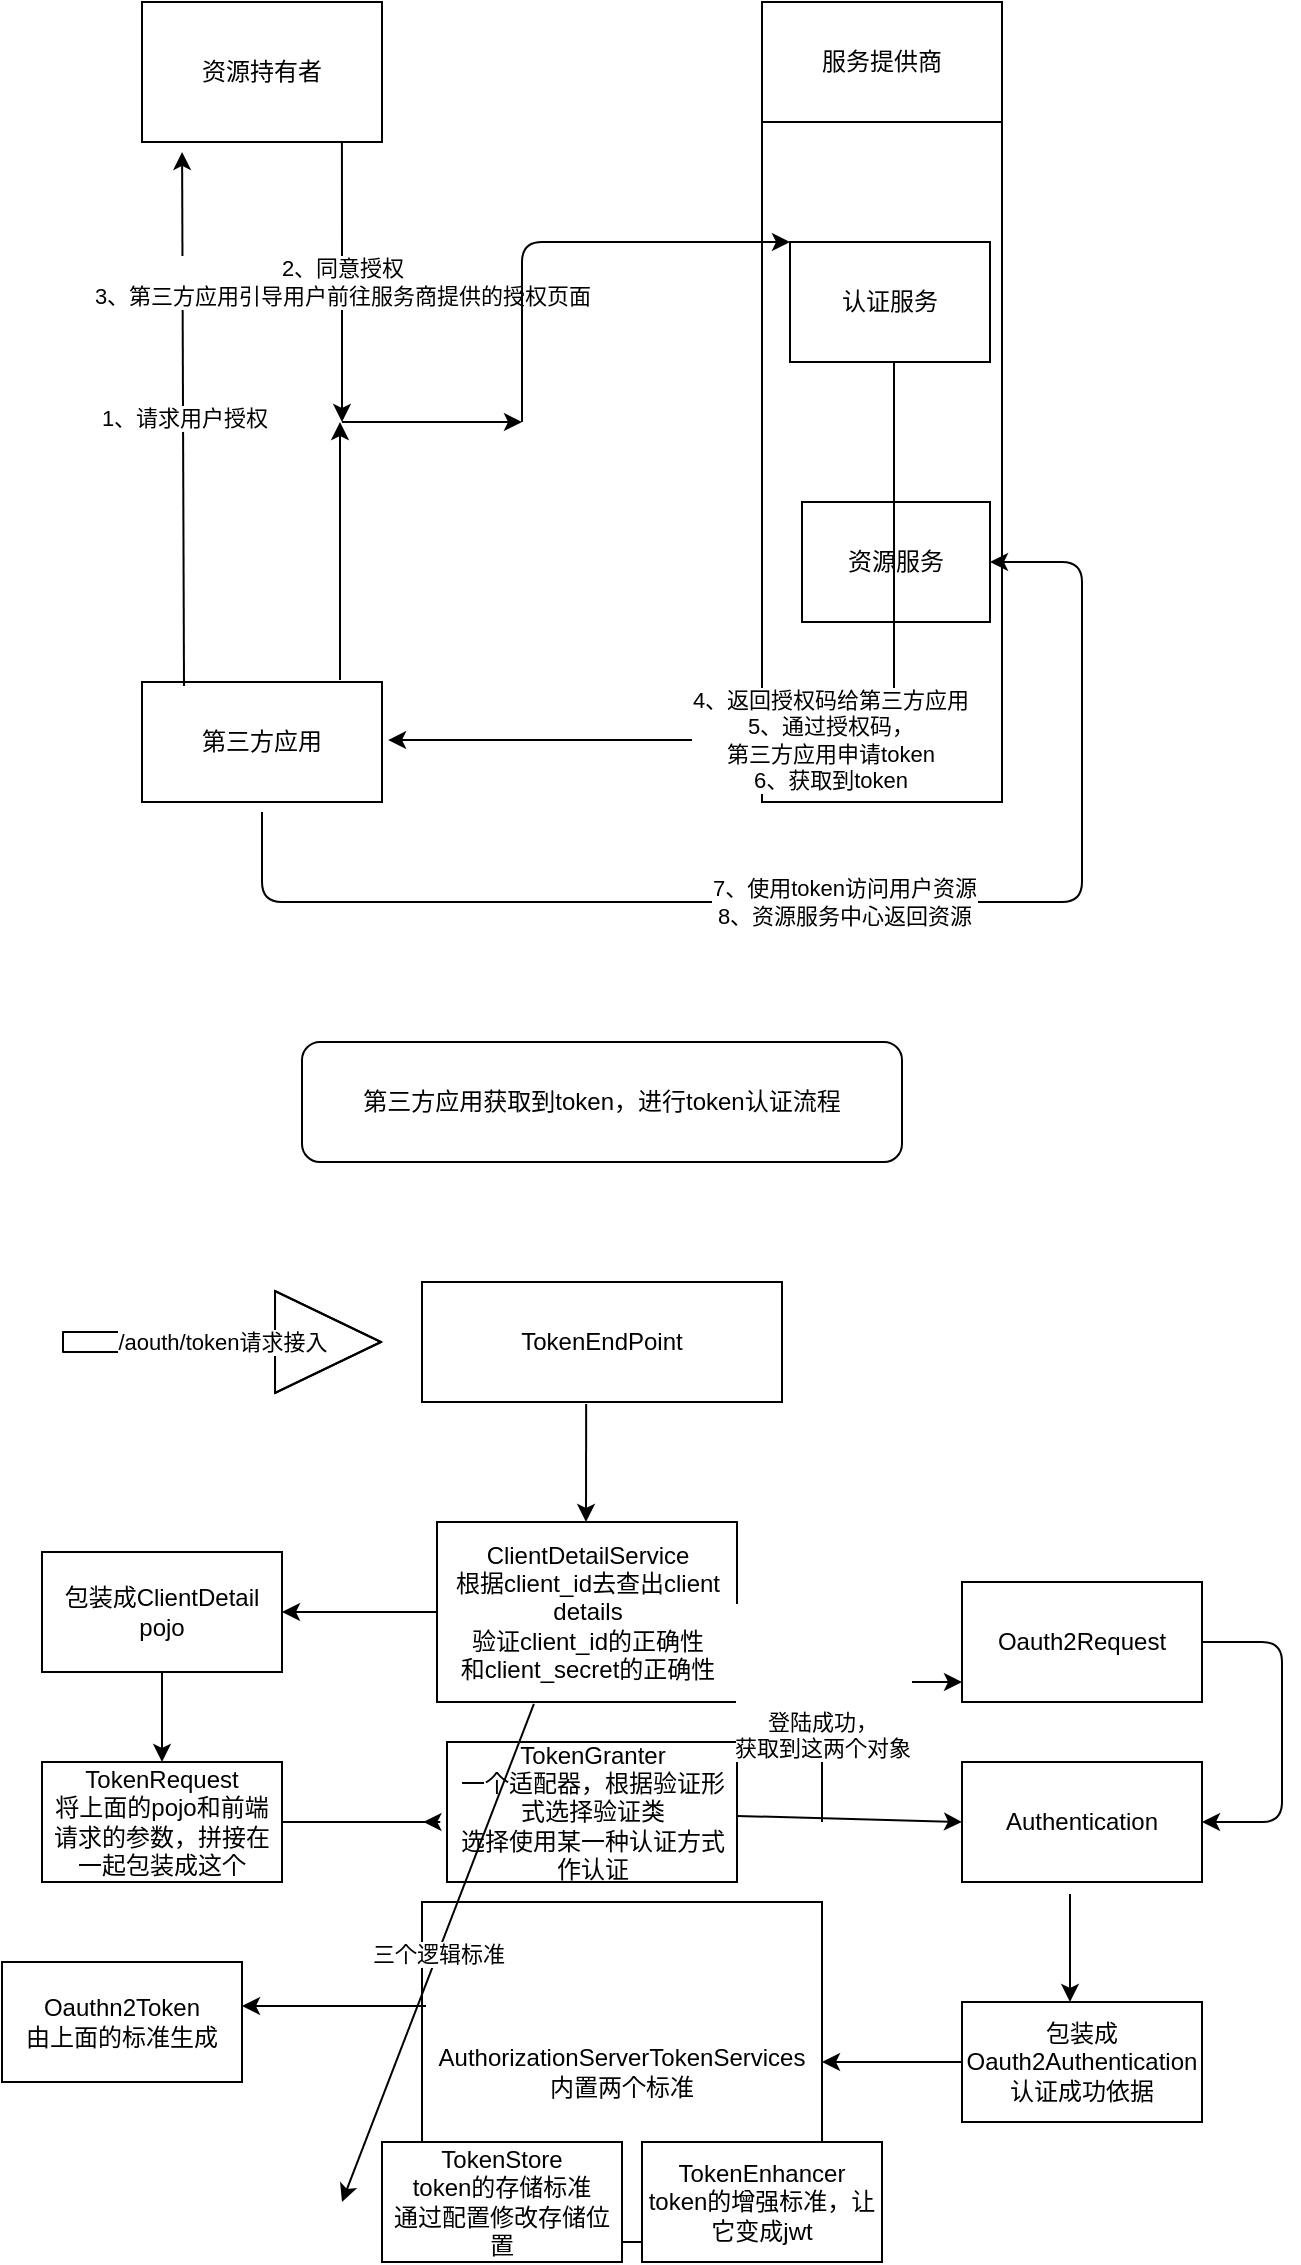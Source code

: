 <mxfile version="14.4.4" type="github" pages="2">
  <diagram id="znx_niQGj1cJ5YX2F9b2" name="Page-1">
    <mxGraphModel dx="1424" dy="732" grid="1" gridSize="10" guides="1" tooltips="1" connect="1" arrows="1" fold="1" page="1" pageScale="1" pageWidth="827" pageHeight="1169" math="0" shadow="0">
      <root>
        <mxCell id="0" />
        <mxCell id="1" parent="0" />
        <mxCell id="bnoFuThpsU7MgCxZiRhx-1" value="资源持有者" style="rounded=0;whiteSpace=wrap;html=1;" vertex="1" parent="1">
          <mxGeometry x="90" y="80" width="120" height="70" as="geometry" />
        </mxCell>
        <mxCell id="bnoFuThpsU7MgCxZiRhx-2" value="第三方应用" style="rounded=0;whiteSpace=wrap;html=1;" vertex="1" parent="1">
          <mxGeometry x="90" y="420" width="120" height="60" as="geometry" />
        </mxCell>
        <mxCell id="bnoFuThpsU7MgCxZiRhx-3" value="" style="rounded=0;whiteSpace=wrap;html=1;align=center;" vertex="1" parent="1">
          <mxGeometry x="400" y="80" width="120" height="400" as="geometry" />
        </mxCell>
        <mxCell id="bnoFuThpsU7MgCxZiRhx-4" value="1、请求用户授权" style="endArrow=classic;html=1;exitX=0.175;exitY=0.033;exitDx=0;exitDy=0;exitPerimeter=0;entryX=0.167;entryY=1.071;entryDx=0;entryDy=0;entryPerimeter=0;" edge="1" parent="1" source="bnoFuThpsU7MgCxZiRhx-2" target="bnoFuThpsU7MgCxZiRhx-1">
          <mxGeometry width="50" height="50" relative="1" as="geometry">
            <mxPoint x="140" y="330" as="sourcePoint" />
            <mxPoint x="190" y="280" as="targetPoint" />
          </mxGeometry>
        </mxCell>
        <mxCell id="bnoFuThpsU7MgCxZiRhx-5" value="服务提供商" style="rounded=0;whiteSpace=wrap;html=1;align=center;" vertex="1" parent="1">
          <mxGeometry x="400" y="80" width="120" height="60" as="geometry" />
        </mxCell>
        <mxCell id="bnoFuThpsU7MgCxZiRhx-6" value="认证服务" style="rounded=0;whiteSpace=wrap;html=1;align=center;" vertex="1" parent="1">
          <mxGeometry x="414" y="200" width="100" height="60" as="geometry" />
        </mxCell>
        <mxCell id="bnoFuThpsU7MgCxZiRhx-7" value="资源服务" style="rounded=0;whiteSpace=wrap;html=1;align=center;" vertex="1" parent="1">
          <mxGeometry x="420" y="330" width="94" height="60" as="geometry" />
        </mxCell>
        <mxCell id="bnoFuThpsU7MgCxZiRhx-8" value="2、同意授权&lt;br&gt;3、第三方应用引导用户前往服务商提供的授权页面" style="endArrow=classic;html=1;exitX=0.833;exitY=1;exitDx=0;exitDy=0;exitPerimeter=0;" edge="1" parent="1" source="bnoFuThpsU7MgCxZiRhx-1">
          <mxGeometry width="50" height="50" relative="1" as="geometry">
            <mxPoint x="230" y="390" as="sourcePoint" />
            <mxPoint x="190" y="290" as="targetPoint" />
            <Array as="points">
              <mxPoint x="190" y="190" />
              <mxPoint x="190" y="290" />
            </Array>
          </mxGeometry>
        </mxCell>
        <mxCell id="bnoFuThpsU7MgCxZiRhx-9" value="" style="endArrow=classic;html=1;exitX=0.825;exitY=-0.017;exitDx=0;exitDy=0;exitPerimeter=0;" edge="1" parent="1" source="bnoFuThpsU7MgCxZiRhx-2">
          <mxGeometry width="50" height="50" relative="1" as="geometry">
            <mxPoint x="230" y="390" as="sourcePoint" />
            <mxPoint x="189" y="290" as="targetPoint" />
          </mxGeometry>
        </mxCell>
        <mxCell id="bnoFuThpsU7MgCxZiRhx-10" value="" style="endArrow=classic;html=1;" edge="1" parent="1">
          <mxGeometry width="50" height="50" relative="1" as="geometry">
            <mxPoint x="190" y="290" as="sourcePoint" />
            <mxPoint x="280" y="290" as="targetPoint" />
          </mxGeometry>
        </mxCell>
        <mxCell id="bnoFuThpsU7MgCxZiRhx-11" value="" style="endArrow=classic;html=1;entryX=0;entryY=0;entryDx=0;entryDy=0;" edge="1" parent="1" target="bnoFuThpsU7MgCxZiRhx-6">
          <mxGeometry width="50" height="50" relative="1" as="geometry">
            <mxPoint x="280" y="290" as="sourcePoint" />
            <mxPoint x="330" y="170" as="targetPoint" />
            <Array as="points">
              <mxPoint x="280" y="200" />
            </Array>
          </mxGeometry>
        </mxCell>
        <mxCell id="bnoFuThpsU7MgCxZiRhx-12" value="4、返回授权码给第三方应用&lt;br&gt;5、通过授权码，&lt;br&gt;第三方应用申请token&lt;br&gt;6、获取到token" style="endArrow=classic;html=1;exitX=0.5;exitY=1;exitDx=0;exitDy=0;entryX=0.992;entryY=0.117;entryDx=0;entryDy=0;entryPerimeter=0;" edge="1" parent="1">
          <mxGeometry width="50" height="50" relative="1" as="geometry">
            <mxPoint x="466" y="260" as="sourcePoint" />
            <mxPoint x="213.04" y="449.02" as="targetPoint" />
            <Array as="points">
              <mxPoint x="466" y="290" />
              <mxPoint x="466" y="300" />
              <mxPoint x="466" y="449" />
            </Array>
          </mxGeometry>
        </mxCell>
        <mxCell id="bnoFuThpsU7MgCxZiRhx-13" value="7、使用token访问用户资源&lt;br&gt;8、资源服务中心返回资源" style="endArrow=classic;html=1;entryX=1;entryY=0.5;entryDx=0;entryDy=0;" edge="1" parent="1" target="bnoFuThpsU7MgCxZiRhx-7">
          <mxGeometry width="50" height="50" relative="1" as="geometry">
            <mxPoint x="150" y="485" as="sourcePoint" />
            <mxPoint x="560" y="360" as="targetPoint" />
            <Array as="points">
              <mxPoint x="150" y="530" />
              <mxPoint x="560" y="530" />
              <mxPoint x="560" y="360" />
            </Array>
          </mxGeometry>
        </mxCell>
        <mxCell id="bnoFuThpsU7MgCxZiRhx-14" value="第三方应用获取到token，进行token认证流程" style="rounded=1;whiteSpace=wrap;html=1;" vertex="1" parent="1">
          <mxGeometry x="170" y="600" width="300" height="60" as="geometry" />
        </mxCell>
        <mxCell id="bnoFuThpsU7MgCxZiRhx-15" value="/aouth/token请求接入" style="shape=flexArrow;endArrow=classic;html=1;endWidth=40;endSize=17.33;" edge="1" parent="1">
          <mxGeometry width="50" height="50" relative="1" as="geometry">
            <mxPoint x="50" y="750" as="sourcePoint" />
            <mxPoint x="210" y="750" as="targetPoint" />
            <Array as="points">
              <mxPoint x="170" y="750" />
            </Array>
          </mxGeometry>
        </mxCell>
        <mxCell id="bnoFuThpsU7MgCxZiRhx-16" value="TokenEndPoint" style="rounded=0;whiteSpace=wrap;html=1;" vertex="1" parent="1">
          <mxGeometry x="230" y="720" width="180" height="60" as="geometry" />
        </mxCell>
        <mxCell id="bnoFuThpsU7MgCxZiRhx-17" value="" style="endArrow=classic;html=1;exitX=0.456;exitY=1.017;exitDx=0;exitDy=0;exitPerimeter=0;" edge="1" parent="1" source="bnoFuThpsU7MgCxZiRhx-16">
          <mxGeometry width="50" height="50" relative="1" as="geometry">
            <mxPoint x="250" y="800" as="sourcePoint" />
            <mxPoint x="312" y="840" as="targetPoint" />
          </mxGeometry>
        </mxCell>
        <mxCell id="bnoFuThpsU7MgCxZiRhx-18" value="ClientDetailService&lt;br&gt;根据client_id去查出client details&lt;br&gt;验证client_id的正确性&lt;br&gt;和client_secret的正确性" style="rounded=0;whiteSpace=wrap;html=1;" vertex="1" parent="1">
          <mxGeometry x="237.5" y="840" width="150" height="90" as="geometry" />
        </mxCell>
        <mxCell id="bnoFuThpsU7MgCxZiRhx-19" value="" style="endArrow=classic;html=1;exitX=0;exitY=0.5;exitDx=0;exitDy=0;" edge="1" parent="1" source="bnoFuThpsU7MgCxZiRhx-18">
          <mxGeometry width="50" height="50" relative="1" as="geometry">
            <mxPoint x="250" y="900" as="sourcePoint" />
            <mxPoint x="160" y="885" as="targetPoint" />
          </mxGeometry>
        </mxCell>
        <mxCell id="bnoFuThpsU7MgCxZiRhx-20" value="包装成ClientDetail pojo" style="rounded=0;whiteSpace=wrap;html=1;" vertex="1" parent="1">
          <mxGeometry x="40" y="855" width="120" height="60" as="geometry" />
        </mxCell>
        <mxCell id="bnoFuThpsU7MgCxZiRhx-21" value="" style="endArrow=classic;html=1;exitX=0.5;exitY=1;exitDx=0;exitDy=0;" edge="1" parent="1" source="bnoFuThpsU7MgCxZiRhx-20">
          <mxGeometry width="50" height="50" relative="1" as="geometry">
            <mxPoint x="170" y="900" as="sourcePoint" />
            <mxPoint x="100" y="960" as="targetPoint" />
          </mxGeometry>
        </mxCell>
        <mxCell id="bnoFuThpsU7MgCxZiRhx-22" value="TokenRequest&lt;br&gt;将上面的pojo和前端请求的参数，拼接在一起包装成这个" style="rounded=0;whiteSpace=wrap;html=1;" vertex="1" parent="1">
          <mxGeometry x="40" y="960" width="120" height="60" as="geometry" />
        </mxCell>
        <mxCell id="bnoFuThpsU7MgCxZiRhx-23" value="" style="endArrow=classic;html=1;" edge="1" parent="1" source="bnoFuThpsU7MgCxZiRhx-22">
          <mxGeometry width="50" height="50" relative="1" as="geometry">
            <mxPoint x="160" y="1040" as="sourcePoint" />
            <mxPoint x="230.711" y="990" as="targetPoint" />
            <Array as="points">
              <mxPoint x="240" y="990" />
            </Array>
          </mxGeometry>
        </mxCell>
        <mxCell id="bnoFuThpsU7MgCxZiRhx-24" value="TokenGranter&lt;br&gt;一个适配器，根据验证形式选择验证类&lt;br&gt;选择使用某一种认证方式作认证" style="rounded=0;whiteSpace=wrap;html=1;" vertex="1" parent="1">
          <mxGeometry x="242.5" y="950" width="145" height="70" as="geometry" />
        </mxCell>
        <mxCell id="bnoFuThpsU7MgCxZiRhx-25" value="" style="endArrow=classic;html=1;" edge="1" parent="1" source="bnoFuThpsU7MgCxZiRhx-24">
          <mxGeometry width="50" height="50" relative="1" as="geometry">
            <mxPoint x="350" y="1040" as="sourcePoint" />
            <mxPoint x="500" y="990" as="targetPoint" />
          </mxGeometry>
        </mxCell>
        <mxCell id="bnoFuThpsU7MgCxZiRhx-26" value="&lt;br&gt;&lt;br&gt;&lt;br&gt;&lt;br&gt;登陆成功，&lt;br&gt;获取到这两个对象" style="endArrow=classic;html=1;" edge="1" parent="1">
          <mxGeometry width="50" height="50" relative="1" as="geometry">
            <mxPoint x="430" y="990" as="sourcePoint" />
            <mxPoint x="500" y="920" as="targetPoint" />
            <Array as="points">
              <mxPoint x="430" y="920" />
            </Array>
          </mxGeometry>
        </mxCell>
        <mxCell id="bnoFuThpsU7MgCxZiRhx-27" value="Oauth2Request" style="rounded=0;whiteSpace=wrap;html=1;" vertex="1" parent="1">
          <mxGeometry x="500" y="870" width="120" height="60" as="geometry" />
        </mxCell>
        <mxCell id="bnoFuThpsU7MgCxZiRhx-28" value="Authentication" style="rounded=0;whiteSpace=wrap;html=1;" vertex="1" parent="1">
          <mxGeometry x="500" y="960" width="120" height="60" as="geometry" />
        </mxCell>
        <mxCell id="bnoFuThpsU7MgCxZiRhx-29" value="" style="endArrow=classic;html=1;entryX=1;entryY=0.5;entryDx=0;entryDy=0;" edge="1" parent="1" source="bnoFuThpsU7MgCxZiRhx-27" target="bnoFuThpsU7MgCxZiRhx-28">
          <mxGeometry width="50" height="50" relative="1" as="geometry">
            <mxPoint x="620" y="950" as="sourcePoint" />
            <mxPoint x="660" y="1000" as="targetPoint" />
            <Array as="points">
              <mxPoint x="660" y="900" />
              <mxPoint x="660" y="990" />
            </Array>
          </mxGeometry>
        </mxCell>
        <mxCell id="bnoFuThpsU7MgCxZiRhx-30" value="" style="endArrow=classic;html=1;exitX=0.45;exitY=1.1;exitDx=0;exitDy=0;exitPerimeter=0;" edge="1" parent="1" source="bnoFuThpsU7MgCxZiRhx-28">
          <mxGeometry width="50" height="50" relative="1" as="geometry">
            <mxPoint x="480" y="900" as="sourcePoint" />
            <mxPoint x="554" y="1080" as="targetPoint" />
          </mxGeometry>
        </mxCell>
        <mxCell id="bnoFuThpsU7MgCxZiRhx-31" value="包装成Oauth2Authentication&lt;br&gt;认证成功依据" style="rounded=0;whiteSpace=wrap;html=1;" vertex="1" parent="1">
          <mxGeometry x="500" y="1080" width="120" height="60" as="geometry" />
        </mxCell>
        <mxCell id="bnoFuThpsU7MgCxZiRhx-32" value="" style="endArrow=classic;html=1;exitX=0;exitY=0.5;exitDx=0;exitDy=0;" edge="1" parent="1" source="bnoFuThpsU7MgCxZiRhx-31">
          <mxGeometry width="50" height="50" relative="1" as="geometry">
            <mxPoint x="500" y="1150" as="sourcePoint" />
            <mxPoint x="430" y="1110" as="targetPoint" />
          </mxGeometry>
        </mxCell>
        <mxCell id="bnoFuThpsU7MgCxZiRhx-33" value="AuthorizationServerTokenServices&lt;br&gt;内置两个标准" style="rounded=0;whiteSpace=wrap;html=1;" vertex="1" parent="1">
          <mxGeometry x="230" y="1030" width="200" height="170" as="geometry" />
        </mxCell>
        <mxCell id="bnoFuThpsU7MgCxZiRhx-34" value="TokenStore&lt;br&gt;token的存储标准&lt;br&gt;通过配置修改存储位置" style="rounded=0;whiteSpace=wrap;html=1;" vertex="1" parent="1">
          <mxGeometry x="210" y="1150" width="120" height="60" as="geometry" />
        </mxCell>
        <mxCell id="bnoFuThpsU7MgCxZiRhx-35" value="TokenEnhancer&lt;br&gt;token的增强标准，让它变成jwt" style="rounded=0;whiteSpace=wrap;html=1;" vertex="1" parent="1">
          <mxGeometry x="340" y="1150" width="120" height="60" as="geometry" />
        </mxCell>
        <mxCell id="bnoFuThpsU7MgCxZiRhx-36" value="" style="endArrow=classic;html=1;exitX=0.01;exitY=0.306;exitDx=0;exitDy=0;exitPerimeter=0;" edge="1" parent="1" source="bnoFuThpsU7MgCxZiRhx-33">
          <mxGeometry width="50" height="50" relative="1" as="geometry">
            <mxPoint x="210" y="1130" as="sourcePoint" />
            <mxPoint x="140" y="1082" as="targetPoint" />
          </mxGeometry>
        </mxCell>
        <mxCell id="bnoFuThpsU7MgCxZiRhx-37" value="Oauthn2Token&lt;br&gt;由上面的标准生成" style="rounded=0;whiteSpace=wrap;html=1;" vertex="1" parent="1">
          <mxGeometry x="20" y="1060" width="120" height="60" as="geometry" />
        </mxCell>
        <mxCell id="bnoFuThpsU7MgCxZiRhx-38" value="三个逻辑标准" style="endArrow=classic;html=1;exitX=0.323;exitY=1.011;exitDx=0;exitDy=0;exitPerimeter=0;" edge="1" parent="1" source="bnoFuThpsU7MgCxZiRhx-18">
          <mxGeometry width="50" height="50" relative="1" as="geometry">
            <mxPoint x="290" y="1000" as="sourcePoint" />
            <mxPoint x="190" y="1180" as="targetPoint" />
          </mxGeometry>
        </mxCell>
      </root>
    </mxGraphModel>
  </diagram>
  <diagram name="第 2 页" id="GgessNodDj61htvfoJAk">
    <mxGraphModel dx="471" dy="725" grid="1" gridSize="10" guides="1" tooltips="1" connect="1" arrows="1" fold="1" page="1" pageScale="1" pageWidth="827" pageHeight="1169" math="0" shadow="0">
      <root>
        <mxCell id="WCw63ZV3O4PUPYDyETIX-0" />
        <mxCell id="WCw63ZV3O4PUPYDyETIX-1" parent="WCw63ZV3O4PUPYDyETIX-0" />
      </root>
    </mxGraphModel>
  </diagram>
</mxfile>
